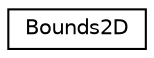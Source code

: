 digraph "Graphical Class Hierarchy"
{
 // LATEX_PDF_SIZE
  edge [fontname="Helvetica",fontsize="10",labelfontname="Helvetica",labelfontsize="10"];
  node [fontname="Helvetica",fontsize="10",shape=record];
  rankdir="LR";
  Node0 [label="Bounds2D",height=0.2,width=0.4,color="black", fillcolor="white", style="filled",URL="$classBounds2D.html",tooltip=" "];
}
